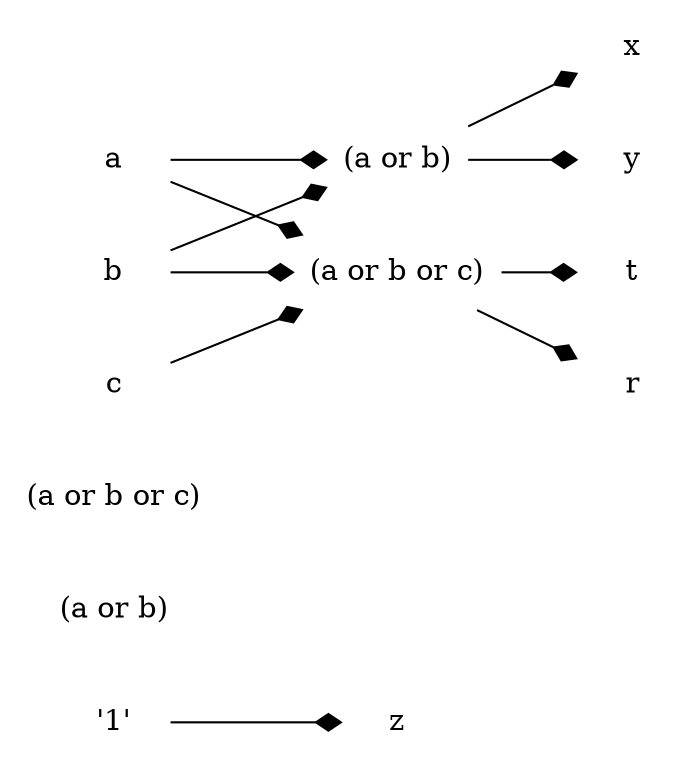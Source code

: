 digraph g {
    // header
    rankdir=LR;
    margin=0.01;
    node [shape="plaintext"];
    edge [arrowhead="diamond"];
    // circuit 
    Const0[label="'1'"];
    or23241 [label="(a or b)", image="../../gates/or_noleads.png"];
    or23269 [label="(a or b or c)", image="../../gates/or_noleads.png"];
    or23278 [label="(a or b)", image="../../gates/or_noleads.png"];
    or23306 [label="(a or b or c)", image="../../gates/or_noleads.png"];
    var23211[label="z"];
    var23216[label="x"];
    var23219[label="b"];
    var23223[label="t"];
    var23225[label="a"];
    var23228[label="y"];
    var23230[label="c"];
    var23235[label="r"];
    Const0 -> var23211 ;
    var23225 -> or23278 ;
    var23219 -> or23278 ;
    or23278 -> var23216 ;
    var23225 -> or23306 ;
    var23219 -> or23306 ;
    var23230 -> or23306 ;
    or23306 -> var23223 ;
    or23278 -> var23228 ;
    or23306 -> var23235 ;
}
